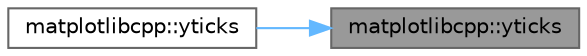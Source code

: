 digraph "matplotlibcpp::yticks"
{
 // LATEX_PDF_SIZE
  bgcolor="transparent";
  edge [fontname=Helvetica,fontsize=10,labelfontname=Helvetica,labelfontsize=10];
  node [fontname=Helvetica,fontsize=10,shape=box,height=0.2,width=0.4];
  rankdir="RL";
  Node1 [id="Node000001",label="matplotlibcpp::yticks",height=0.2,width=0.4,color="gray40", fillcolor="grey60", style="filled", fontcolor="black",tooltip=" "];
  Node1 -> Node2 [id="edge2_Node000001_Node000002",dir="back",color="steelblue1",style="solid",tooltip=" "];
  Node2 [id="Node000002",label="matplotlibcpp::yticks",height=0.2,width=0.4,color="grey40", fillcolor="white", style="filled",URL="$namespacematplotlibcpp.html#a6111e7efdb413c79258daeb584c6c715",tooltip=" "];
}
